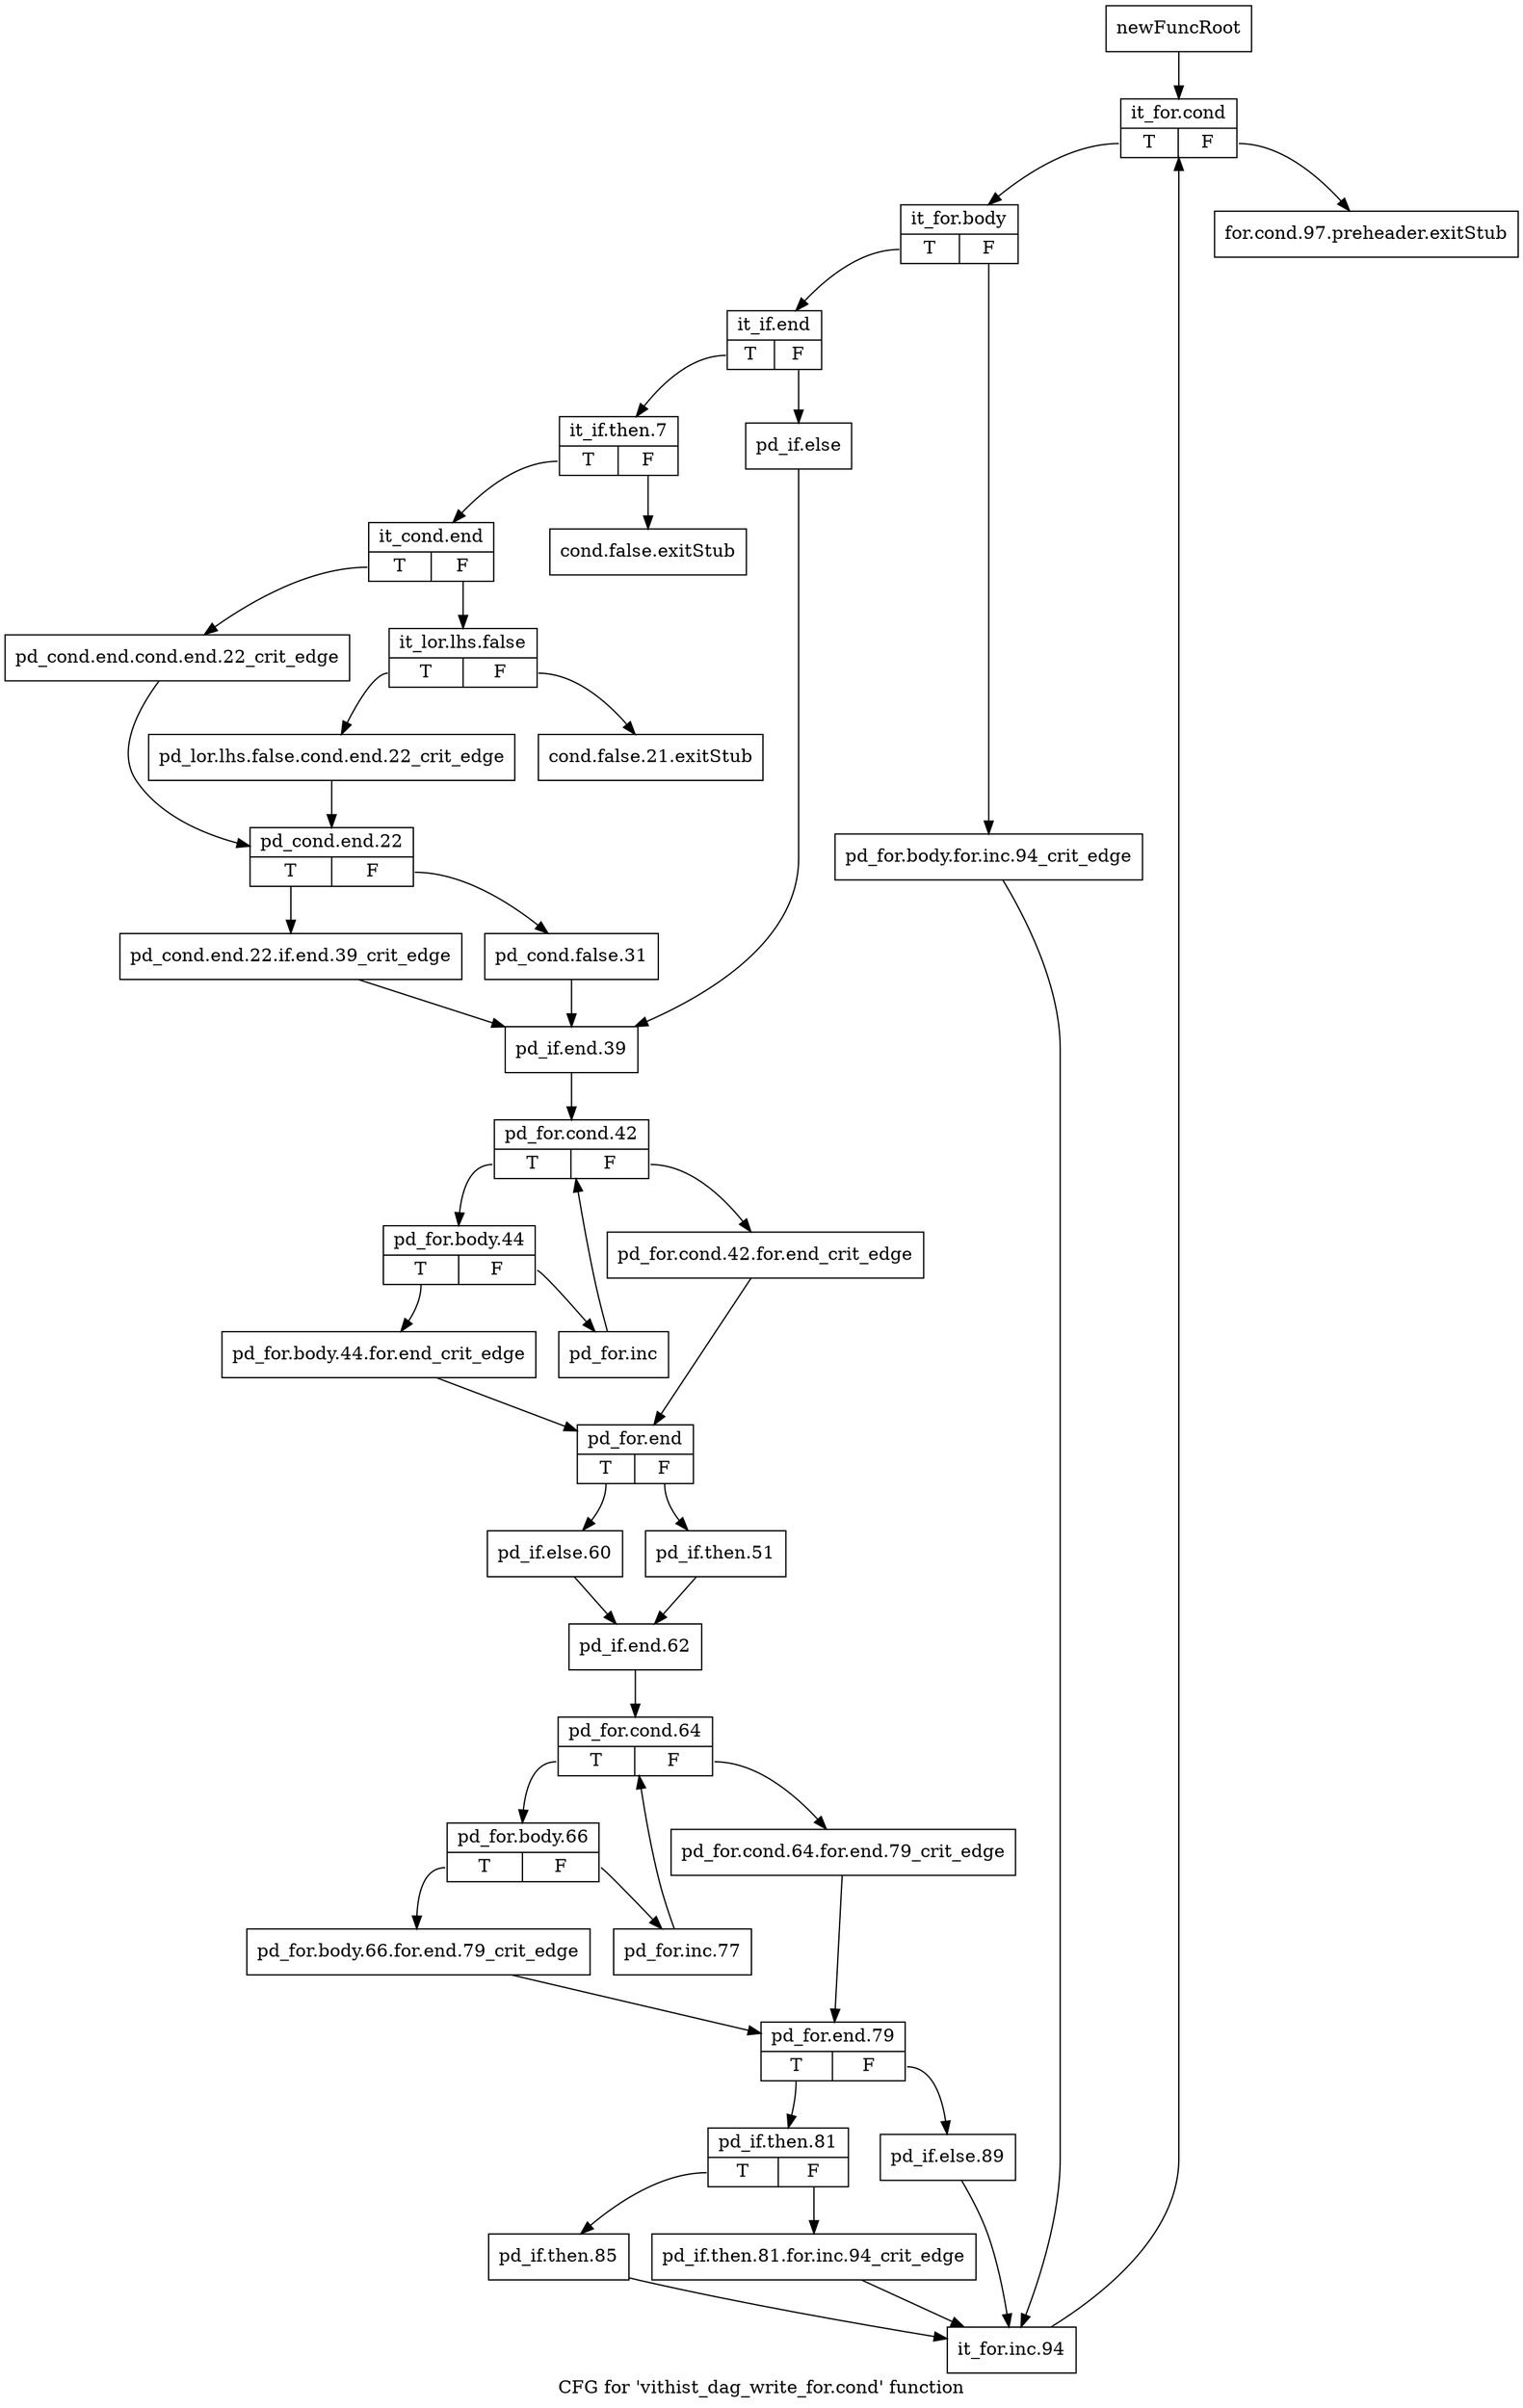 digraph "CFG for 'vithist_dag_write_for.cond' function" {
	label="CFG for 'vithist_dag_write_for.cond' function";

	Node0x13d3610 [shape=record,label="{newFuncRoot}"];
	Node0x13d3610 -> Node0x13d3ca0;
	Node0x13d3660 [shape=record,label="{for.cond.97.preheader.exitStub}"];
	Node0x13d3c00 [shape=record,label="{cond.false.exitStub}"];
	Node0x13d3c50 [shape=record,label="{cond.false.21.exitStub}"];
	Node0x13d3ca0 [shape=record,label="{it_for.cond|{<s0>T|<s1>F}}"];
	Node0x13d3ca0:s0 -> Node0x13d3cf0;
	Node0x13d3ca0:s1 -> Node0x13d3660;
	Node0x13d3cf0 [shape=record,label="{it_for.body|{<s0>T|<s1>F}}"];
	Node0x13d3cf0:s0 -> Node0x13d3d90;
	Node0x13d3cf0:s1 -> Node0x13d3d40;
	Node0x13d3d40 [shape=record,label="{pd_for.body.for.inc.94_crit_edge}"];
	Node0x13d3d40 -> Node0x13d46f0;
	Node0x13d3d90 [shape=record,label="{it_if.end|{<s0>T|<s1>F}}"];
	Node0x13d3d90:s0 -> Node0x13d3e30;
	Node0x13d3d90:s1 -> Node0x13d3de0;
	Node0x13d3de0 [shape=record,label="{pd_if.else}"];
	Node0x13d3de0 -> Node0x13d40b0;
	Node0x13d3e30 [shape=record,label="{it_if.then.7|{<s0>T|<s1>F}}"];
	Node0x13d3e30:s0 -> Node0x13d3e80;
	Node0x13d3e30:s1 -> Node0x13d3c00;
	Node0x13d3e80 [shape=record,label="{it_cond.end|{<s0>T|<s1>F}}"];
	Node0x13d3e80:s0 -> Node0x13d3f70;
	Node0x13d3e80:s1 -> Node0x13d3ed0;
	Node0x13d3ed0 [shape=record,label="{it_lor.lhs.false|{<s0>T|<s1>F}}"];
	Node0x13d3ed0:s0 -> Node0x13d3f20;
	Node0x13d3ed0:s1 -> Node0x13d3c50;
	Node0x13d3f20 [shape=record,label="{pd_lor.lhs.false.cond.end.22_crit_edge}"];
	Node0x13d3f20 -> Node0x13d3fc0;
	Node0x13d3f70 [shape=record,label="{pd_cond.end.cond.end.22_crit_edge}"];
	Node0x13d3f70 -> Node0x13d3fc0;
	Node0x13d3fc0 [shape=record,label="{pd_cond.end.22|{<s0>T|<s1>F}}"];
	Node0x13d3fc0:s0 -> Node0x13d4060;
	Node0x13d3fc0:s1 -> Node0x13d4010;
	Node0x13d4010 [shape=record,label="{pd_cond.false.31}"];
	Node0x13d4010 -> Node0x13d40b0;
	Node0x13d4060 [shape=record,label="{pd_cond.end.22.if.end.39_crit_edge}"];
	Node0x13d4060 -> Node0x13d40b0;
	Node0x13d40b0 [shape=record,label="{pd_if.end.39}"];
	Node0x13d40b0 -> Node0x13d4100;
	Node0x13d4100 [shape=record,label="{pd_for.cond.42|{<s0>T|<s1>F}}"];
	Node0x13d4100:s0 -> Node0x13d41a0;
	Node0x13d4100:s1 -> Node0x13d4150;
	Node0x13d4150 [shape=record,label="{pd_for.cond.42.for.end_crit_edge}"];
	Node0x13d4150 -> Node0x13d4290;
	Node0x13d41a0 [shape=record,label="{pd_for.body.44|{<s0>T|<s1>F}}"];
	Node0x13d41a0:s0 -> Node0x13d4240;
	Node0x13d41a0:s1 -> Node0x13d41f0;
	Node0x13d41f0 [shape=record,label="{pd_for.inc}"];
	Node0x13d41f0 -> Node0x13d4100;
	Node0x13d4240 [shape=record,label="{pd_for.body.44.for.end_crit_edge}"];
	Node0x13d4240 -> Node0x13d4290;
	Node0x13d4290 [shape=record,label="{pd_for.end|{<s0>T|<s1>F}}"];
	Node0x13d4290:s0 -> Node0x13d4330;
	Node0x13d4290:s1 -> Node0x13d42e0;
	Node0x13d42e0 [shape=record,label="{pd_if.then.51}"];
	Node0x13d42e0 -> Node0x13d4380;
	Node0x13d4330 [shape=record,label="{pd_if.else.60}"];
	Node0x13d4330 -> Node0x13d4380;
	Node0x13d4380 [shape=record,label="{pd_if.end.62}"];
	Node0x13d4380 -> Node0x13d43d0;
	Node0x13d43d0 [shape=record,label="{pd_for.cond.64|{<s0>T|<s1>F}}"];
	Node0x13d43d0:s0 -> Node0x13d4470;
	Node0x13d43d0:s1 -> Node0x13d4420;
	Node0x13d4420 [shape=record,label="{pd_for.cond.64.for.end.79_crit_edge}"];
	Node0x13d4420 -> Node0x13d4560;
	Node0x13d4470 [shape=record,label="{pd_for.body.66|{<s0>T|<s1>F}}"];
	Node0x13d4470:s0 -> Node0x13d4510;
	Node0x13d4470:s1 -> Node0x13d44c0;
	Node0x13d44c0 [shape=record,label="{pd_for.inc.77}"];
	Node0x13d44c0 -> Node0x13d43d0;
	Node0x13d4510 [shape=record,label="{pd_for.body.66.for.end.79_crit_edge}"];
	Node0x13d4510 -> Node0x13d4560;
	Node0x13d4560 [shape=record,label="{pd_for.end.79|{<s0>T|<s1>F}}"];
	Node0x13d4560:s0 -> Node0x13d4600;
	Node0x13d4560:s1 -> Node0x13d45b0;
	Node0x13d45b0 [shape=record,label="{pd_if.else.89}"];
	Node0x13d45b0 -> Node0x13d46f0;
	Node0x13d4600 [shape=record,label="{pd_if.then.81|{<s0>T|<s1>F}}"];
	Node0x13d4600:s0 -> Node0x13d46a0;
	Node0x13d4600:s1 -> Node0x13d4650;
	Node0x13d4650 [shape=record,label="{pd_if.then.81.for.inc.94_crit_edge}"];
	Node0x13d4650 -> Node0x13d46f0;
	Node0x13d46a0 [shape=record,label="{pd_if.then.85}"];
	Node0x13d46a0 -> Node0x13d46f0;
	Node0x13d46f0 [shape=record,label="{it_for.inc.94}"];
	Node0x13d46f0 -> Node0x13d3ca0;
}

